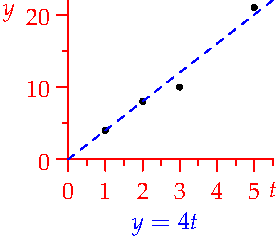 settings.tex="pdflatex";

texpreamble("\usepackage{amsmath}
\usepackage{amsthm,amssymb}
\usepackage{mathpazo}
\usepackage[svgnames]{xcolor}
\usepackage{textcomp}
");
import graph;


size(140,120,IgnoreAspect);

pair[] dat={(1,4),(2,8),(3,10),(5,21)};
real[] errsq={};

real m=21/5;
real c=-4/5;

real m=4;
real c=0;

label("$y=4t$",(2.6,-9),blue);

int n=dat.length;
for(int i=0; i<n; ++i){
	dot(dat[i]);
	errsq.push((dat[i].y-m*dat[i].x-c)^2);
}


real f(real t){return m*t+c;}

real SS=sum(errsq);

draw(graph(f,0,5.5),blue+dashed);

xaxis(0,5.5,red,RightTicks);
yaxis("$y$",0,red,LeftTicks());
labelx("$t$",5.5,2S,red);

write(SS);